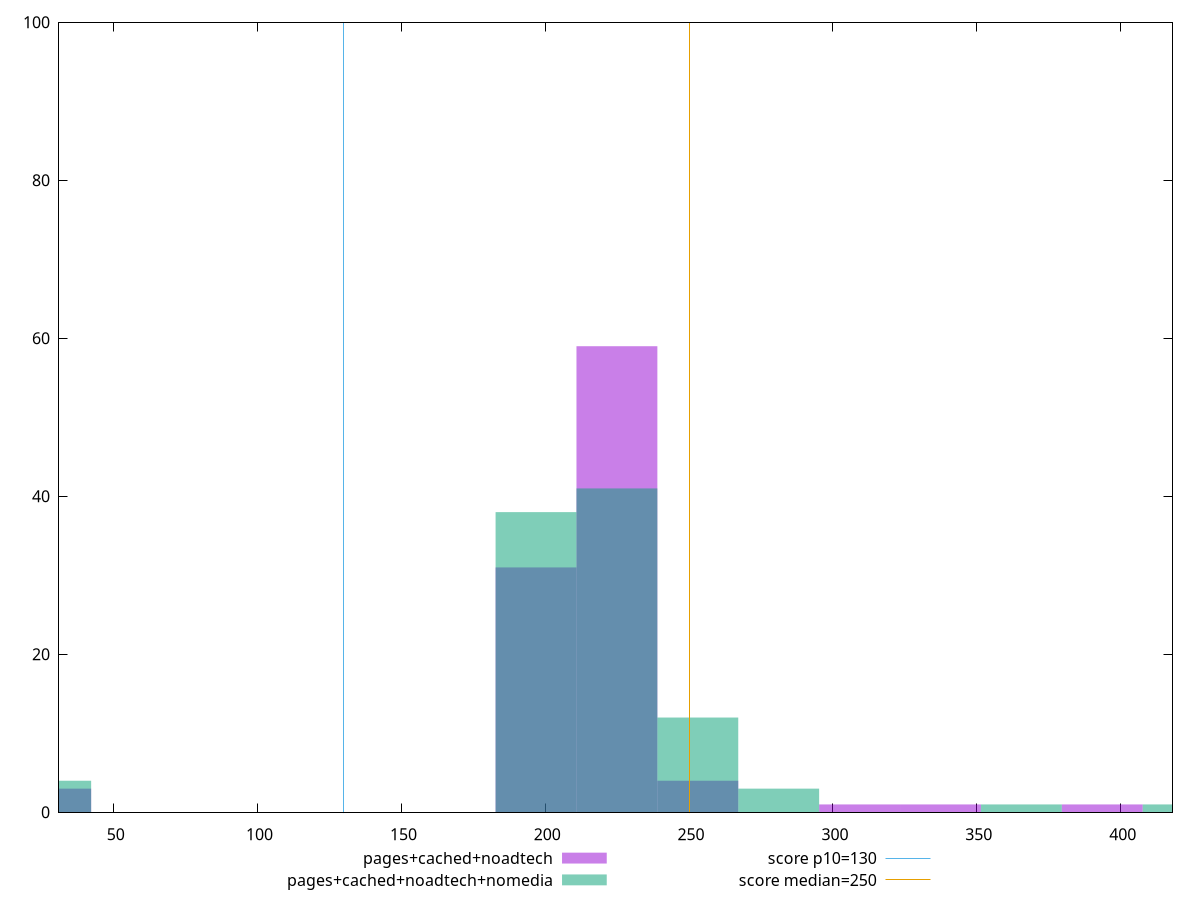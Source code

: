 reset

$pagesCachedNoadtech <<EOF
224.90594145702383 59
196.79269877489585 31
253.0191841391518 4
28.11324268212798 3
393.5853975497917 1
309.2456695034078 1
337.35891218553576 1
EOF

$pagesCachedNoadtechNomedia <<EOF
196.79269877489585 38
224.90594145702383 41
28.11324268212798 4
253.0191841391518 12
365.47215486766373 1
281.1324268212798 3
421.6986402319197 1
EOF

set key outside below
set boxwidth 28.11324268212798
set xrange [31:418.00000000000045]
set yrange [0:100]
set trange [0:100]
set style fill transparent solid 0.5 noborder

set parametric
set terminal svg size 640, 500 enhanced background rgb 'white'
set output "report_00009_2021-02-08T22-37-41.559Z/max-potential-fid/comparison/histogram/2_vs_3.svg"

plot $pagesCachedNoadtech title "pages+cached+noadtech" with boxes, \
     $pagesCachedNoadtechNomedia title "pages+cached+noadtech+nomedia" with boxes, \
     130,t title "score p10=130", \
     250,t title "score median=250"

reset
